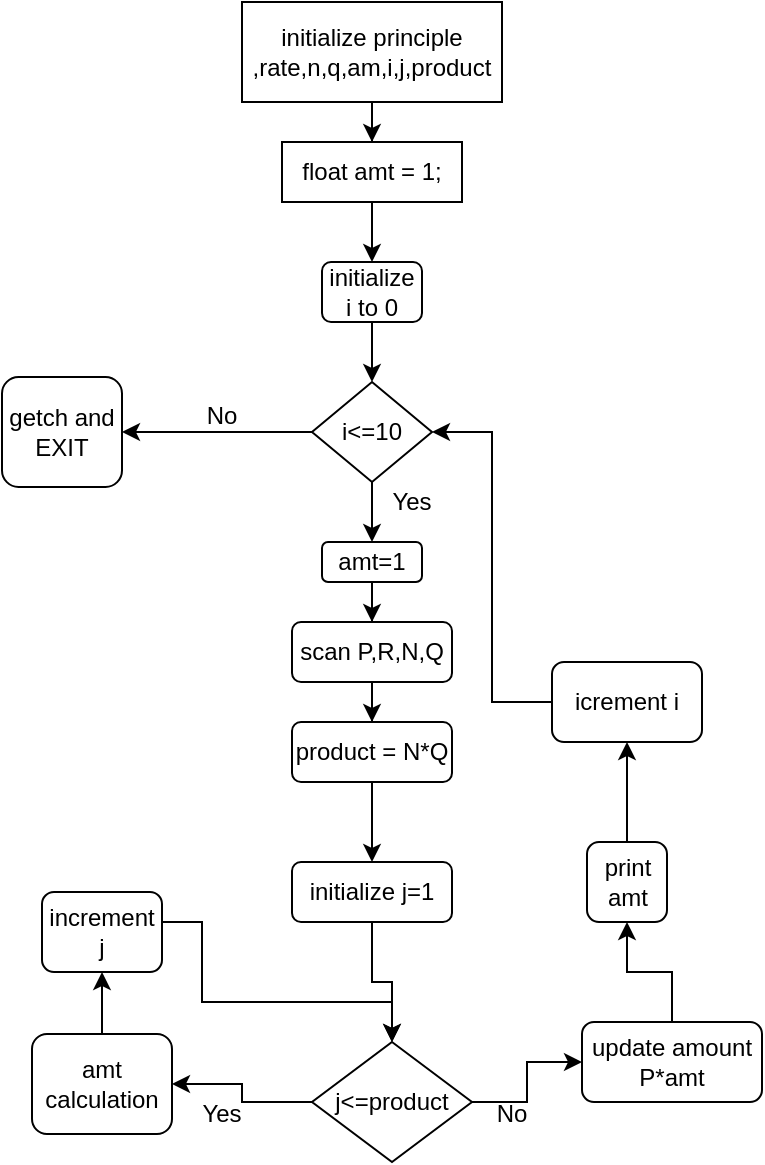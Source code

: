 <mxfile version="13.6.2" type="github">
  <diagram id="1OWYhEAeBB51fPyW-IXh" name="Page-1">
    <mxGraphModel dx="1019" dy="625" grid="1" gridSize="10" guides="1" tooltips="1" connect="1" arrows="1" fold="1" page="1" pageScale="1" pageWidth="850" pageHeight="1100" math="0" shadow="0">
      <root>
        <mxCell id="0" />
        <mxCell id="1" parent="0" />
        <mxCell id="4agxNPbAbbzRCfOM3dOF-6" style="edgeStyle=orthogonalEdgeStyle;rounded=0;orthogonalLoop=1;jettySize=auto;html=1;" parent="1" source="4agxNPbAbbzRCfOM3dOF-2" target="4agxNPbAbbzRCfOM3dOF-3" edge="1">
          <mxGeometry relative="1" as="geometry" />
        </mxCell>
        <mxCell id="4agxNPbAbbzRCfOM3dOF-2" value="initialize principle ,rate,n,q,am,i,j,product" style="rounded=0;whiteSpace=wrap;html=1;" parent="1" vertex="1">
          <mxGeometry x="280" y="30" width="130" height="50" as="geometry" />
        </mxCell>
        <mxCell id="4agxNPbAbbzRCfOM3dOF-7" style="edgeStyle=orthogonalEdgeStyle;rounded=0;orthogonalLoop=1;jettySize=auto;html=1;" parent="1" source="4agxNPbAbbzRCfOM3dOF-3" target="4agxNPbAbbzRCfOM3dOF-4" edge="1">
          <mxGeometry relative="1" as="geometry" />
        </mxCell>
        <mxCell id="4agxNPbAbbzRCfOM3dOF-3" value="float amt = 1;" style="rounded=0;whiteSpace=wrap;html=1;" parent="1" vertex="1">
          <mxGeometry x="300" y="100" width="90" height="30" as="geometry" />
        </mxCell>
        <mxCell id="4agxNPbAbbzRCfOM3dOF-8" style="edgeStyle=orthogonalEdgeStyle;rounded=0;orthogonalLoop=1;jettySize=auto;html=1;" parent="1" source="4agxNPbAbbzRCfOM3dOF-4" target="4agxNPbAbbzRCfOM3dOF-5" edge="1">
          <mxGeometry relative="1" as="geometry" />
        </mxCell>
        <mxCell id="4agxNPbAbbzRCfOM3dOF-4" value="initialize i to 0" style="rounded=1;whiteSpace=wrap;html=1;" parent="1" vertex="1">
          <mxGeometry x="320" y="160" width="50" height="30" as="geometry" />
        </mxCell>
        <mxCell id="4agxNPbAbbzRCfOM3dOF-11" style="edgeStyle=orthogonalEdgeStyle;rounded=0;orthogonalLoop=1;jettySize=auto;html=1;entryX=0.5;entryY=0;entryDx=0;entryDy=0;" parent="1" source="4agxNPbAbbzRCfOM3dOF-5" target="4agxNPbAbbzRCfOM3dOF-9" edge="1">
          <mxGeometry relative="1" as="geometry" />
        </mxCell>
        <mxCell id="4agxNPbAbbzRCfOM3dOF-41" style="edgeStyle=orthogonalEdgeStyle;rounded=0;orthogonalLoop=1;jettySize=auto;html=1;entryX=1;entryY=0.5;entryDx=0;entryDy=0;" parent="1" source="4agxNPbAbbzRCfOM3dOF-5" target="4agxNPbAbbzRCfOM3dOF-40" edge="1">
          <mxGeometry relative="1" as="geometry" />
        </mxCell>
        <mxCell id="4agxNPbAbbzRCfOM3dOF-5" value="i&amp;lt;=10" style="rhombus;whiteSpace=wrap;html=1;" parent="1" vertex="1">
          <mxGeometry x="315" y="220" width="60" height="50" as="geometry" />
        </mxCell>
        <mxCell id="4agxNPbAbbzRCfOM3dOF-28" style="edgeStyle=orthogonalEdgeStyle;rounded=0;orthogonalLoop=1;jettySize=auto;html=1;" parent="1" source="4agxNPbAbbzRCfOM3dOF-9" target="4agxNPbAbbzRCfOM3dOF-12" edge="1">
          <mxGeometry relative="1" as="geometry" />
        </mxCell>
        <mxCell id="4agxNPbAbbzRCfOM3dOF-9" value="amt=1" style="rounded=1;whiteSpace=wrap;html=1;" parent="1" vertex="1">
          <mxGeometry x="320" y="300" width="50" height="20" as="geometry" />
        </mxCell>
        <mxCell id="4agxNPbAbbzRCfOM3dOF-27" style="edgeStyle=orthogonalEdgeStyle;rounded=0;orthogonalLoop=1;jettySize=auto;html=1;" parent="1" source="4agxNPbAbbzRCfOM3dOF-12" target="4agxNPbAbbzRCfOM3dOF-13" edge="1">
          <mxGeometry relative="1" as="geometry" />
        </mxCell>
        <mxCell id="4agxNPbAbbzRCfOM3dOF-12" value="scan P,R,N,Q" style="rounded=1;whiteSpace=wrap;html=1;" parent="1" vertex="1">
          <mxGeometry x="305" y="340" width="80" height="30" as="geometry" />
        </mxCell>
        <mxCell id="4agxNPbAbbzRCfOM3dOF-26" style="edgeStyle=orthogonalEdgeStyle;rounded=0;orthogonalLoop=1;jettySize=auto;html=1;" parent="1" source="4agxNPbAbbzRCfOM3dOF-13" target="4agxNPbAbbzRCfOM3dOF-14" edge="1">
          <mxGeometry relative="1" as="geometry" />
        </mxCell>
        <mxCell id="4agxNPbAbbzRCfOM3dOF-13" value="product = N*Q" style="rounded=1;whiteSpace=wrap;html=1;" parent="1" vertex="1">
          <mxGeometry x="305" y="390" width="80" height="30" as="geometry" />
        </mxCell>
        <mxCell id="4agxNPbAbbzRCfOM3dOF-25" style="edgeStyle=orthogonalEdgeStyle;rounded=0;orthogonalLoop=1;jettySize=auto;html=1;" parent="1" source="4agxNPbAbbzRCfOM3dOF-14" target="4agxNPbAbbzRCfOM3dOF-16" edge="1">
          <mxGeometry relative="1" as="geometry" />
        </mxCell>
        <mxCell id="4agxNPbAbbzRCfOM3dOF-14" value="initialize j=1" style="rounded=1;whiteSpace=wrap;html=1;" parent="1" vertex="1">
          <mxGeometry x="305" y="460" width="80" height="30" as="geometry" />
        </mxCell>
        <mxCell id="4agxNPbAbbzRCfOM3dOF-18" style="edgeStyle=orthogonalEdgeStyle;rounded=0;orthogonalLoop=1;jettySize=auto;html=1;" parent="1" source="4agxNPbAbbzRCfOM3dOF-16" target="4agxNPbAbbzRCfOM3dOF-17" edge="1">
          <mxGeometry relative="1" as="geometry" />
        </mxCell>
        <mxCell id="4agxNPbAbbzRCfOM3dOF-31" style="edgeStyle=orthogonalEdgeStyle;rounded=0;orthogonalLoop=1;jettySize=auto;html=1;" parent="1" source="4agxNPbAbbzRCfOM3dOF-16" target="4agxNPbAbbzRCfOM3dOF-30" edge="1">
          <mxGeometry relative="1" as="geometry" />
        </mxCell>
        <mxCell id="4agxNPbAbbzRCfOM3dOF-16" value="j&amp;lt;=product" style="rhombus;whiteSpace=wrap;html=1;" parent="1" vertex="1">
          <mxGeometry x="315" y="550" width="80" height="60" as="geometry" />
        </mxCell>
        <mxCell id="WJw_y3zvJ4A-ai1bCYvx-1" style="edgeStyle=orthogonalEdgeStyle;rounded=0;orthogonalLoop=1;jettySize=auto;html=1;entryX=0.5;entryY=1;entryDx=0;entryDy=0;" edge="1" parent="1" source="4agxNPbAbbzRCfOM3dOF-17" target="4agxNPbAbbzRCfOM3dOF-21">
          <mxGeometry relative="1" as="geometry" />
        </mxCell>
        <mxCell id="4agxNPbAbbzRCfOM3dOF-17" value="amt calculation" style="rounded=1;whiteSpace=wrap;html=1;" parent="1" vertex="1">
          <mxGeometry x="175" y="546" width="70" height="50" as="geometry" />
        </mxCell>
        <mxCell id="4agxNPbAbbzRCfOM3dOF-19" value="Yes" style="text;html=1;strokeColor=none;fillColor=none;align=center;verticalAlign=middle;whiteSpace=wrap;rounded=0;" parent="1" vertex="1">
          <mxGeometry x="250" y="576" width="40" height="20" as="geometry" />
        </mxCell>
        <mxCell id="4agxNPbAbbzRCfOM3dOF-38" style="edgeStyle=orthogonalEdgeStyle;rounded=0;orthogonalLoop=1;jettySize=auto;html=1;" parent="1" source="4agxNPbAbbzRCfOM3dOF-21" target="4agxNPbAbbzRCfOM3dOF-16" edge="1">
          <mxGeometry relative="1" as="geometry">
            <Array as="points">
              <mxPoint x="260" y="490" />
              <mxPoint x="260" y="530" />
              <mxPoint x="355" y="530" />
            </Array>
          </mxGeometry>
        </mxCell>
        <mxCell id="4agxNPbAbbzRCfOM3dOF-21" value="increment j" style="rounded=1;whiteSpace=wrap;html=1;" parent="1" vertex="1">
          <mxGeometry x="180" y="475" width="60" height="40" as="geometry" />
        </mxCell>
        <mxCell id="4agxNPbAbbzRCfOM3dOF-29" value="No" style="text;html=1;strokeColor=none;fillColor=none;align=center;verticalAlign=middle;whiteSpace=wrap;rounded=0;" parent="1" vertex="1">
          <mxGeometry x="395" y="576" width="40" height="20" as="geometry" />
        </mxCell>
        <mxCell id="WJw_y3zvJ4A-ai1bCYvx-2" style="edgeStyle=orthogonalEdgeStyle;rounded=0;orthogonalLoop=1;jettySize=auto;html=1;" edge="1" parent="1" source="4agxNPbAbbzRCfOM3dOF-30" target="4agxNPbAbbzRCfOM3dOF-32">
          <mxGeometry relative="1" as="geometry" />
        </mxCell>
        <mxCell id="4agxNPbAbbzRCfOM3dOF-30" value="update amount P*amt" style="rounded=1;whiteSpace=wrap;html=1;" parent="1" vertex="1">
          <mxGeometry x="450" y="540" width="90" height="40" as="geometry" />
        </mxCell>
        <mxCell id="4agxNPbAbbzRCfOM3dOF-35" style="edgeStyle=orthogonalEdgeStyle;rounded=0;orthogonalLoop=1;jettySize=auto;html=1;entryX=0.5;entryY=1;entryDx=0;entryDy=0;" parent="1" source="4agxNPbAbbzRCfOM3dOF-32" target="4agxNPbAbbzRCfOM3dOF-34" edge="1">
          <mxGeometry relative="1" as="geometry" />
        </mxCell>
        <mxCell id="4agxNPbAbbzRCfOM3dOF-32" value="print amt" style="rounded=1;whiteSpace=wrap;html=1;" parent="1" vertex="1">
          <mxGeometry x="452.5" y="450" width="40" height="40" as="geometry" />
        </mxCell>
        <mxCell id="4agxNPbAbbzRCfOM3dOF-37" style="edgeStyle=orthogonalEdgeStyle;rounded=0;orthogonalLoop=1;jettySize=auto;html=1;entryX=1;entryY=0.5;entryDx=0;entryDy=0;" parent="1" source="4agxNPbAbbzRCfOM3dOF-34" target="4agxNPbAbbzRCfOM3dOF-5" edge="1">
          <mxGeometry relative="1" as="geometry" />
        </mxCell>
        <mxCell id="4agxNPbAbbzRCfOM3dOF-34" value="icrement i" style="rounded=1;whiteSpace=wrap;html=1;" parent="1" vertex="1">
          <mxGeometry x="435" y="360" width="75" height="40" as="geometry" />
        </mxCell>
        <mxCell id="4agxNPbAbbzRCfOM3dOF-39" value="Yes" style="text;html=1;strokeColor=none;fillColor=none;align=center;verticalAlign=middle;whiteSpace=wrap;rounded=0;" parent="1" vertex="1">
          <mxGeometry x="345" y="270" width="40" height="20" as="geometry" />
        </mxCell>
        <mxCell id="4agxNPbAbbzRCfOM3dOF-40" value="getch and EXIT" style="rounded=1;whiteSpace=wrap;html=1;" parent="1" vertex="1">
          <mxGeometry x="160" y="217.5" width="60" height="55" as="geometry" />
        </mxCell>
        <mxCell id="4agxNPbAbbzRCfOM3dOF-42" value="No" style="text;html=1;strokeColor=none;fillColor=none;align=center;verticalAlign=middle;whiteSpace=wrap;rounded=0;" parent="1" vertex="1">
          <mxGeometry x="250" y="226.5" width="40" height="20" as="geometry" />
        </mxCell>
      </root>
    </mxGraphModel>
  </diagram>
</mxfile>
